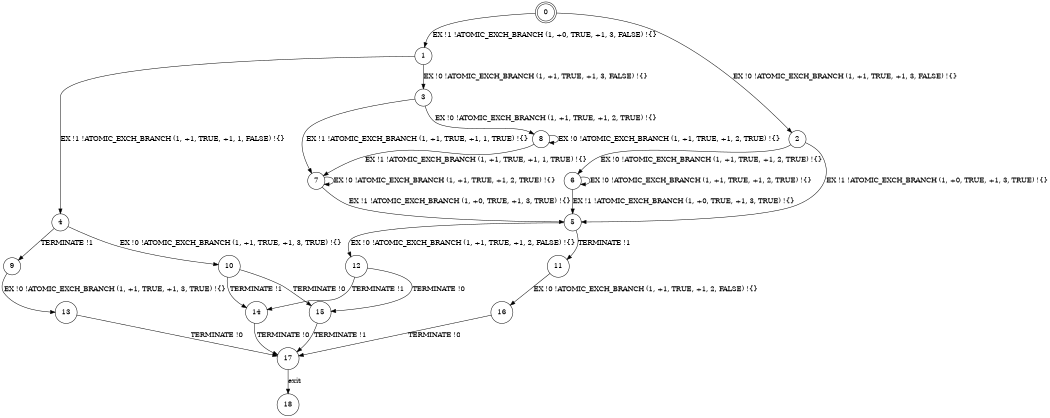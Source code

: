 digraph BCG {
size = "7, 10.5";
center = TRUE;
node [shape = circle];
0 [peripheries = 2];
0 -> 1 [label = "EX !1 !ATOMIC_EXCH_BRANCH (1, +0, TRUE, +1, 3, FALSE) !{}"];
0 -> 2 [label = "EX !0 !ATOMIC_EXCH_BRANCH (1, +1, TRUE, +1, 3, FALSE) !{}"];
1 -> 3 [label = "EX !0 !ATOMIC_EXCH_BRANCH (1, +1, TRUE, +1, 3, FALSE) !{}"];
1 -> 4 [label = "EX !1 !ATOMIC_EXCH_BRANCH (1, +1, TRUE, +1, 1, FALSE) !{}"];
2 -> 5 [label = "EX !1 !ATOMIC_EXCH_BRANCH (1, +0, TRUE, +1, 3, TRUE) !{}"];
2 -> 6 [label = "EX !0 !ATOMIC_EXCH_BRANCH (1, +1, TRUE, +1, 2, TRUE) !{}"];
3 -> 7 [label = "EX !1 !ATOMIC_EXCH_BRANCH (1, +1, TRUE, +1, 1, TRUE) !{}"];
3 -> 8 [label = "EX !0 !ATOMIC_EXCH_BRANCH (1, +1, TRUE, +1, 2, TRUE) !{}"];
4 -> 9 [label = "TERMINATE !1"];
4 -> 10 [label = "EX !0 !ATOMIC_EXCH_BRANCH (1, +1, TRUE, +1, 3, TRUE) !{}"];
5 -> 11 [label = "TERMINATE !1"];
5 -> 12 [label = "EX !0 !ATOMIC_EXCH_BRANCH (1, +1, TRUE, +1, 2, FALSE) !{}"];
6 -> 5 [label = "EX !1 !ATOMIC_EXCH_BRANCH (1, +0, TRUE, +1, 3, TRUE) !{}"];
6 -> 6 [label = "EX !0 !ATOMIC_EXCH_BRANCH (1, +1, TRUE, +1, 2, TRUE) !{}"];
7 -> 5 [label = "EX !1 !ATOMIC_EXCH_BRANCH (1, +0, TRUE, +1, 3, TRUE) !{}"];
7 -> 7 [label = "EX !0 !ATOMIC_EXCH_BRANCH (1, +1, TRUE, +1, 2, TRUE) !{}"];
8 -> 7 [label = "EX !1 !ATOMIC_EXCH_BRANCH (1, +1, TRUE, +1, 1, TRUE) !{}"];
8 -> 8 [label = "EX !0 !ATOMIC_EXCH_BRANCH (1, +1, TRUE, +1, 2, TRUE) !{}"];
9 -> 13 [label = "EX !0 !ATOMIC_EXCH_BRANCH (1, +1, TRUE, +1, 3, TRUE) !{}"];
10 -> 14 [label = "TERMINATE !1"];
10 -> 15 [label = "TERMINATE !0"];
11 -> 16 [label = "EX !0 !ATOMIC_EXCH_BRANCH (1, +1, TRUE, +1, 2, FALSE) !{}"];
12 -> 14 [label = "TERMINATE !1"];
12 -> 15 [label = "TERMINATE !0"];
13 -> 17 [label = "TERMINATE !0"];
14 -> 17 [label = "TERMINATE !0"];
15 -> 17 [label = "TERMINATE !1"];
16 -> 17 [label = "TERMINATE !0"];
17 -> 18 [label = "exit"];
}
